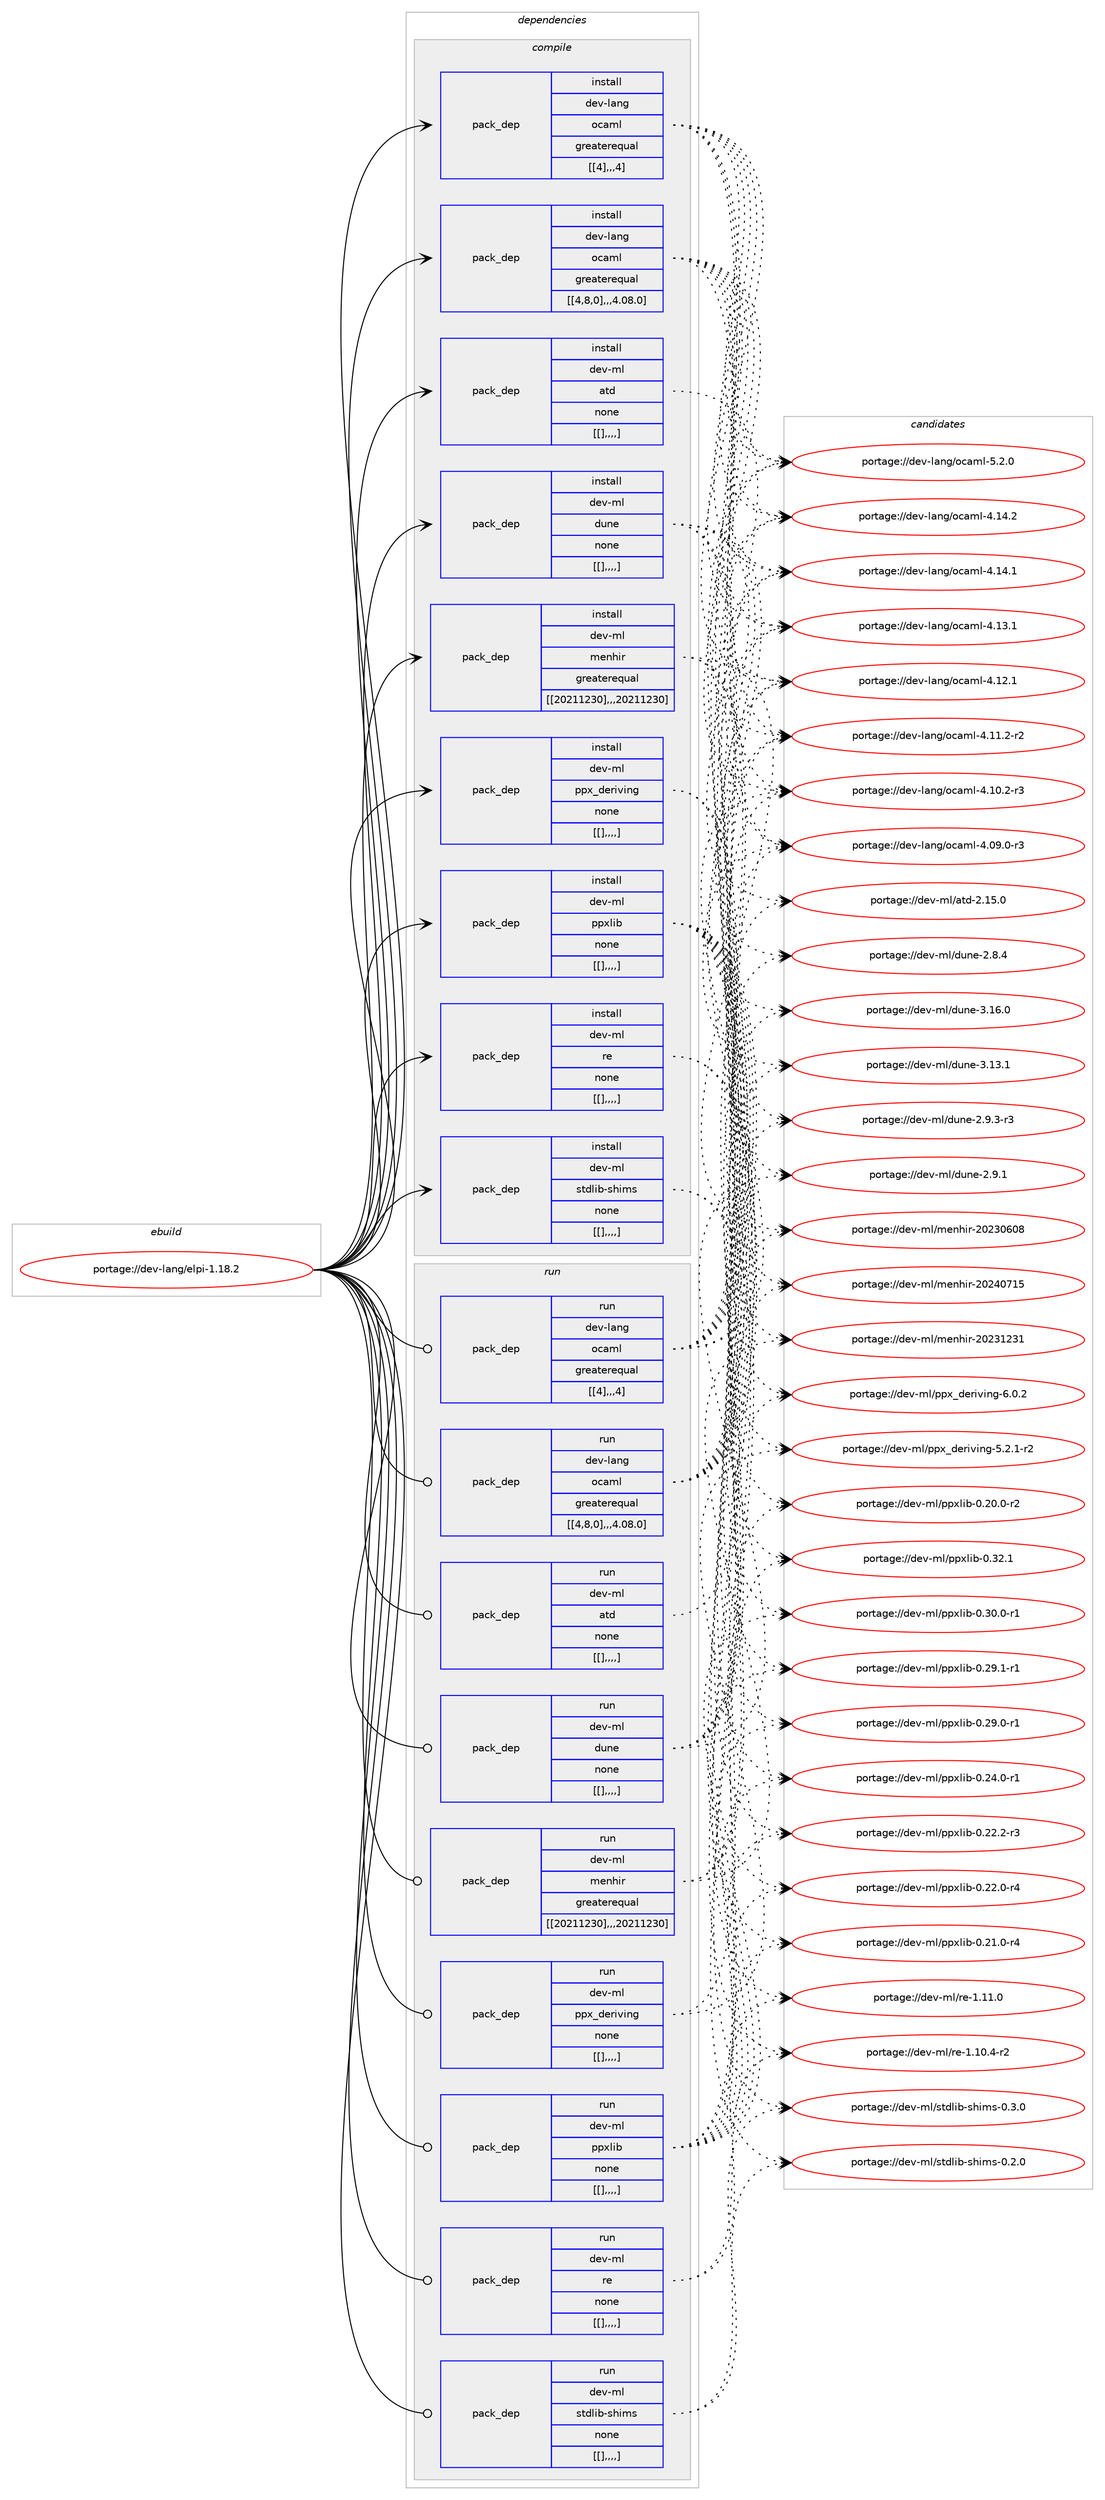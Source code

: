 digraph prolog {

# *************
# Graph options
# *************

newrank=true;
concentrate=true;
compound=true;
graph [rankdir=LR,fontname=Helvetica,fontsize=10,ranksep=1.5];#, ranksep=2.5, nodesep=0.2];
edge  [arrowhead=vee];
node  [fontname=Helvetica,fontsize=10];

# **********
# The ebuild
# **********

subgraph cluster_leftcol {
color=gray;
label=<<i>ebuild</i>>;
id [label="portage://dev-lang/elpi-1.18.2", color=red, width=4, href="../dev-lang/elpi-1.18.2.svg"];
}

# ****************
# The dependencies
# ****************

subgraph cluster_midcol {
color=gray;
label=<<i>dependencies</i>>;
subgraph cluster_compile {
fillcolor="#eeeeee";
style=filled;
label=<<i>compile</i>>;
subgraph pack74764 {
dependency98976 [label=<<TABLE BORDER="0" CELLBORDER="1" CELLSPACING="0" CELLPADDING="4" WIDTH="220"><TR><TD ROWSPAN="6" CELLPADDING="30">pack_dep</TD></TR><TR><TD WIDTH="110">install</TD></TR><TR><TD>dev-lang</TD></TR><TR><TD>ocaml</TD></TR><TR><TD>greaterequal</TD></TR><TR><TD>[[4],,,4]</TD></TR></TABLE>>, shape=none, color=blue];
}
id:e -> dependency98976:w [weight=20,style="solid",arrowhead="vee"];
subgraph pack74765 {
dependency98977 [label=<<TABLE BORDER="0" CELLBORDER="1" CELLSPACING="0" CELLPADDING="4" WIDTH="220"><TR><TD ROWSPAN="6" CELLPADDING="30">pack_dep</TD></TR><TR><TD WIDTH="110">install</TD></TR><TR><TD>dev-lang</TD></TR><TR><TD>ocaml</TD></TR><TR><TD>greaterequal</TD></TR><TR><TD>[[4,8,0],,,4.08.0]</TD></TR></TABLE>>, shape=none, color=blue];
}
id:e -> dependency98977:w [weight=20,style="solid",arrowhead="vee"];
subgraph pack74766 {
dependency98978 [label=<<TABLE BORDER="0" CELLBORDER="1" CELLSPACING="0" CELLPADDING="4" WIDTH="220"><TR><TD ROWSPAN="6" CELLPADDING="30">pack_dep</TD></TR><TR><TD WIDTH="110">install</TD></TR><TR><TD>dev-ml</TD></TR><TR><TD>atd</TD></TR><TR><TD>none</TD></TR><TR><TD>[[],,,,]</TD></TR></TABLE>>, shape=none, color=blue];
}
id:e -> dependency98978:w [weight=20,style="solid",arrowhead="vee"];
subgraph pack74767 {
dependency98979 [label=<<TABLE BORDER="0" CELLBORDER="1" CELLSPACING="0" CELLPADDING="4" WIDTH="220"><TR><TD ROWSPAN="6" CELLPADDING="30">pack_dep</TD></TR><TR><TD WIDTH="110">install</TD></TR><TR><TD>dev-ml</TD></TR><TR><TD>dune</TD></TR><TR><TD>none</TD></TR><TR><TD>[[],,,,]</TD></TR></TABLE>>, shape=none, color=blue];
}
id:e -> dependency98979:w [weight=20,style="solid",arrowhead="vee"];
subgraph pack74768 {
dependency98980 [label=<<TABLE BORDER="0" CELLBORDER="1" CELLSPACING="0" CELLPADDING="4" WIDTH="220"><TR><TD ROWSPAN="6" CELLPADDING="30">pack_dep</TD></TR><TR><TD WIDTH="110">install</TD></TR><TR><TD>dev-ml</TD></TR><TR><TD>menhir</TD></TR><TR><TD>greaterequal</TD></TR><TR><TD>[[20211230],,,20211230]</TD></TR></TABLE>>, shape=none, color=blue];
}
id:e -> dependency98980:w [weight=20,style="solid",arrowhead="vee"];
subgraph pack74769 {
dependency98981 [label=<<TABLE BORDER="0" CELLBORDER="1" CELLSPACING="0" CELLPADDING="4" WIDTH="220"><TR><TD ROWSPAN="6" CELLPADDING="30">pack_dep</TD></TR><TR><TD WIDTH="110">install</TD></TR><TR><TD>dev-ml</TD></TR><TR><TD>ppx_deriving</TD></TR><TR><TD>none</TD></TR><TR><TD>[[],,,,]</TD></TR></TABLE>>, shape=none, color=blue];
}
id:e -> dependency98981:w [weight=20,style="solid",arrowhead="vee"];
subgraph pack74770 {
dependency98982 [label=<<TABLE BORDER="0" CELLBORDER="1" CELLSPACING="0" CELLPADDING="4" WIDTH="220"><TR><TD ROWSPAN="6" CELLPADDING="30">pack_dep</TD></TR><TR><TD WIDTH="110">install</TD></TR><TR><TD>dev-ml</TD></TR><TR><TD>ppxlib</TD></TR><TR><TD>none</TD></TR><TR><TD>[[],,,,]</TD></TR></TABLE>>, shape=none, color=blue];
}
id:e -> dependency98982:w [weight=20,style="solid",arrowhead="vee"];
subgraph pack74771 {
dependency98983 [label=<<TABLE BORDER="0" CELLBORDER="1" CELLSPACING="0" CELLPADDING="4" WIDTH="220"><TR><TD ROWSPAN="6" CELLPADDING="30">pack_dep</TD></TR><TR><TD WIDTH="110">install</TD></TR><TR><TD>dev-ml</TD></TR><TR><TD>re</TD></TR><TR><TD>none</TD></TR><TR><TD>[[],,,,]</TD></TR></TABLE>>, shape=none, color=blue];
}
id:e -> dependency98983:w [weight=20,style="solid",arrowhead="vee"];
subgraph pack74772 {
dependency98984 [label=<<TABLE BORDER="0" CELLBORDER="1" CELLSPACING="0" CELLPADDING="4" WIDTH="220"><TR><TD ROWSPAN="6" CELLPADDING="30">pack_dep</TD></TR><TR><TD WIDTH="110">install</TD></TR><TR><TD>dev-ml</TD></TR><TR><TD>stdlib-shims</TD></TR><TR><TD>none</TD></TR><TR><TD>[[],,,,]</TD></TR></TABLE>>, shape=none, color=blue];
}
id:e -> dependency98984:w [weight=20,style="solid",arrowhead="vee"];
}
subgraph cluster_compileandrun {
fillcolor="#eeeeee";
style=filled;
label=<<i>compile and run</i>>;
}
subgraph cluster_run {
fillcolor="#eeeeee";
style=filled;
label=<<i>run</i>>;
subgraph pack74773 {
dependency98985 [label=<<TABLE BORDER="0" CELLBORDER="1" CELLSPACING="0" CELLPADDING="4" WIDTH="220"><TR><TD ROWSPAN="6" CELLPADDING="30">pack_dep</TD></TR><TR><TD WIDTH="110">run</TD></TR><TR><TD>dev-lang</TD></TR><TR><TD>ocaml</TD></TR><TR><TD>greaterequal</TD></TR><TR><TD>[[4],,,4]</TD></TR></TABLE>>, shape=none, color=blue];
}
id:e -> dependency98985:w [weight=20,style="solid",arrowhead="odot"];
subgraph pack74774 {
dependency98986 [label=<<TABLE BORDER="0" CELLBORDER="1" CELLSPACING="0" CELLPADDING="4" WIDTH="220"><TR><TD ROWSPAN="6" CELLPADDING="30">pack_dep</TD></TR><TR><TD WIDTH="110">run</TD></TR><TR><TD>dev-lang</TD></TR><TR><TD>ocaml</TD></TR><TR><TD>greaterequal</TD></TR><TR><TD>[[4,8,0],,,4.08.0]</TD></TR></TABLE>>, shape=none, color=blue];
}
id:e -> dependency98986:w [weight=20,style="solid",arrowhead="odot"];
subgraph pack74775 {
dependency98987 [label=<<TABLE BORDER="0" CELLBORDER="1" CELLSPACING="0" CELLPADDING="4" WIDTH="220"><TR><TD ROWSPAN="6" CELLPADDING="30">pack_dep</TD></TR><TR><TD WIDTH="110">run</TD></TR><TR><TD>dev-ml</TD></TR><TR><TD>atd</TD></TR><TR><TD>none</TD></TR><TR><TD>[[],,,,]</TD></TR></TABLE>>, shape=none, color=blue];
}
id:e -> dependency98987:w [weight=20,style="solid",arrowhead="odot"];
subgraph pack74776 {
dependency98988 [label=<<TABLE BORDER="0" CELLBORDER="1" CELLSPACING="0" CELLPADDING="4" WIDTH="220"><TR><TD ROWSPAN="6" CELLPADDING="30">pack_dep</TD></TR><TR><TD WIDTH="110">run</TD></TR><TR><TD>dev-ml</TD></TR><TR><TD>dune</TD></TR><TR><TD>none</TD></TR><TR><TD>[[],,,,]</TD></TR></TABLE>>, shape=none, color=blue];
}
id:e -> dependency98988:w [weight=20,style="solid",arrowhead="odot"];
subgraph pack74777 {
dependency98989 [label=<<TABLE BORDER="0" CELLBORDER="1" CELLSPACING="0" CELLPADDING="4" WIDTH="220"><TR><TD ROWSPAN="6" CELLPADDING="30">pack_dep</TD></TR><TR><TD WIDTH="110">run</TD></TR><TR><TD>dev-ml</TD></TR><TR><TD>menhir</TD></TR><TR><TD>greaterequal</TD></TR><TR><TD>[[20211230],,,20211230]</TD></TR></TABLE>>, shape=none, color=blue];
}
id:e -> dependency98989:w [weight=20,style="solid",arrowhead="odot"];
subgraph pack74778 {
dependency98990 [label=<<TABLE BORDER="0" CELLBORDER="1" CELLSPACING="0" CELLPADDING="4" WIDTH="220"><TR><TD ROWSPAN="6" CELLPADDING="30">pack_dep</TD></TR><TR><TD WIDTH="110">run</TD></TR><TR><TD>dev-ml</TD></TR><TR><TD>ppx_deriving</TD></TR><TR><TD>none</TD></TR><TR><TD>[[],,,,]</TD></TR></TABLE>>, shape=none, color=blue];
}
id:e -> dependency98990:w [weight=20,style="solid",arrowhead="odot"];
subgraph pack74779 {
dependency98991 [label=<<TABLE BORDER="0" CELLBORDER="1" CELLSPACING="0" CELLPADDING="4" WIDTH="220"><TR><TD ROWSPAN="6" CELLPADDING="30">pack_dep</TD></TR><TR><TD WIDTH="110">run</TD></TR><TR><TD>dev-ml</TD></TR><TR><TD>ppxlib</TD></TR><TR><TD>none</TD></TR><TR><TD>[[],,,,]</TD></TR></TABLE>>, shape=none, color=blue];
}
id:e -> dependency98991:w [weight=20,style="solid",arrowhead="odot"];
subgraph pack74780 {
dependency98992 [label=<<TABLE BORDER="0" CELLBORDER="1" CELLSPACING="0" CELLPADDING="4" WIDTH="220"><TR><TD ROWSPAN="6" CELLPADDING="30">pack_dep</TD></TR><TR><TD WIDTH="110">run</TD></TR><TR><TD>dev-ml</TD></TR><TR><TD>re</TD></TR><TR><TD>none</TD></TR><TR><TD>[[],,,,]</TD></TR></TABLE>>, shape=none, color=blue];
}
id:e -> dependency98992:w [weight=20,style="solid",arrowhead="odot"];
subgraph pack74781 {
dependency98993 [label=<<TABLE BORDER="0" CELLBORDER="1" CELLSPACING="0" CELLPADDING="4" WIDTH="220"><TR><TD ROWSPAN="6" CELLPADDING="30">pack_dep</TD></TR><TR><TD WIDTH="110">run</TD></TR><TR><TD>dev-ml</TD></TR><TR><TD>stdlib-shims</TD></TR><TR><TD>none</TD></TR><TR><TD>[[],,,,]</TD></TR></TABLE>>, shape=none, color=blue];
}
id:e -> dependency98993:w [weight=20,style="solid",arrowhead="odot"];
}
}

# **************
# The candidates
# **************

subgraph cluster_choices {
rank=same;
color=gray;
label=<<i>candidates</i>>;

subgraph choice74764 {
color=black;
nodesep=1;
choice1001011184510897110103471119997109108455346504648 [label="portage://dev-lang/ocaml-5.2.0", color=red, width=4,href="../dev-lang/ocaml-5.2.0.svg"];
choice100101118451089711010347111999710910845524649524650 [label="portage://dev-lang/ocaml-4.14.2", color=red, width=4,href="../dev-lang/ocaml-4.14.2.svg"];
choice100101118451089711010347111999710910845524649524649 [label="portage://dev-lang/ocaml-4.14.1", color=red, width=4,href="../dev-lang/ocaml-4.14.1.svg"];
choice100101118451089711010347111999710910845524649514649 [label="portage://dev-lang/ocaml-4.13.1", color=red, width=4,href="../dev-lang/ocaml-4.13.1.svg"];
choice100101118451089711010347111999710910845524649504649 [label="portage://dev-lang/ocaml-4.12.1", color=red, width=4,href="../dev-lang/ocaml-4.12.1.svg"];
choice1001011184510897110103471119997109108455246494946504511450 [label="portage://dev-lang/ocaml-4.11.2-r2", color=red, width=4,href="../dev-lang/ocaml-4.11.2-r2.svg"];
choice1001011184510897110103471119997109108455246494846504511451 [label="portage://dev-lang/ocaml-4.10.2-r3", color=red, width=4,href="../dev-lang/ocaml-4.10.2-r3.svg"];
choice1001011184510897110103471119997109108455246485746484511451 [label="portage://dev-lang/ocaml-4.09.0-r3", color=red, width=4,href="../dev-lang/ocaml-4.09.0-r3.svg"];
dependency98976:e -> choice1001011184510897110103471119997109108455346504648:w [style=dotted,weight="100"];
dependency98976:e -> choice100101118451089711010347111999710910845524649524650:w [style=dotted,weight="100"];
dependency98976:e -> choice100101118451089711010347111999710910845524649524649:w [style=dotted,weight="100"];
dependency98976:e -> choice100101118451089711010347111999710910845524649514649:w [style=dotted,weight="100"];
dependency98976:e -> choice100101118451089711010347111999710910845524649504649:w [style=dotted,weight="100"];
dependency98976:e -> choice1001011184510897110103471119997109108455246494946504511450:w [style=dotted,weight="100"];
dependency98976:e -> choice1001011184510897110103471119997109108455246494846504511451:w [style=dotted,weight="100"];
dependency98976:e -> choice1001011184510897110103471119997109108455246485746484511451:w [style=dotted,weight="100"];
}
subgraph choice74765 {
color=black;
nodesep=1;
choice1001011184510897110103471119997109108455346504648 [label="portage://dev-lang/ocaml-5.2.0", color=red, width=4,href="../dev-lang/ocaml-5.2.0.svg"];
choice100101118451089711010347111999710910845524649524650 [label="portage://dev-lang/ocaml-4.14.2", color=red, width=4,href="../dev-lang/ocaml-4.14.2.svg"];
choice100101118451089711010347111999710910845524649524649 [label="portage://dev-lang/ocaml-4.14.1", color=red, width=4,href="../dev-lang/ocaml-4.14.1.svg"];
choice100101118451089711010347111999710910845524649514649 [label="portage://dev-lang/ocaml-4.13.1", color=red, width=4,href="../dev-lang/ocaml-4.13.1.svg"];
choice100101118451089711010347111999710910845524649504649 [label="portage://dev-lang/ocaml-4.12.1", color=red, width=4,href="../dev-lang/ocaml-4.12.1.svg"];
choice1001011184510897110103471119997109108455246494946504511450 [label="portage://dev-lang/ocaml-4.11.2-r2", color=red, width=4,href="../dev-lang/ocaml-4.11.2-r2.svg"];
choice1001011184510897110103471119997109108455246494846504511451 [label="portage://dev-lang/ocaml-4.10.2-r3", color=red, width=4,href="../dev-lang/ocaml-4.10.2-r3.svg"];
choice1001011184510897110103471119997109108455246485746484511451 [label="portage://dev-lang/ocaml-4.09.0-r3", color=red, width=4,href="../dev-lang/ocaml-4.09.0-r3.svg"];
dependency98977:e -> choice1001011184510897110103471119997109108455346504648:w [style=dotted,weight="100"];
dependency98977:e -> choice100101118451089711010347111999710910845524649524650:w [style=dotted,weight="100"];
dependency98977:e -> choice100101118451089711010347111999710910845524649524649:w [style=dotted,weight="100"];
dependency98977:e -> choice100101118451089711010347111999710910845524649514649:w [style=dotted,weight="100"];
dependency98977:e -> choice100101118451089711010347111999710910845524649504649:w [style=dotted,weight="100"];
dependency98977:e -> choice1001011184510897110103471119997109108455246494946504511450:w [style=dotted,weight="100"];
dependency98977:e -> choice1001011184510897110103471119997109108455246494846504511451:w [style=dotted,weight="100"];
dependency98977:e -> choice1001011184510897110103471119997109108455246485746484511451:w [style=dotted,weight="100"];
}
subgraph choice74766 {
color=black;
nodesep=1;
choice10010111845109108479711610045504649534648 [label="portage://dev-ml/atd-2.15.0", color=red, width=4,href="../dev-ml/atd-2.15.0.svg"];
dependency98978:e -> choice10010111845109108479711610045504649534648:w [style=dotted,weight="100"];
}
subgraph choice74767 {
color=black;
nodesep=1;
choice100101118451091084710011711010145514649544648 [label="portage://dev-ml/dune-3.16.0", color=red, width=4,href="../dev-ml/dune-3.16.0.svg"];
choice100101118451091084710011711010145514649514649 [label="portage://dev-ml/dune-3.13.1", color=red, width=4,href="../dev-ml/dune-3.13.1.svg"];
choice10010111845109108471001171101014550465746514511451 [label="portage://dev-ml/dune-2.9.3-r3", color=red, width=4,href="../dev-ml/dune-2.9.3-r3.svg"];
choice1001011184510910847100117110101455046574649 [label="portage://dev-ml/dune-2.9.1", color=red, width=4,href="../dev-ml/dune-2.9.1.svg"];
choice1001011184510910847100117110101455046564652 [label="portage://dev-ml/dune-2.8.4", color=red, width=4,href="../dev-ml/dune-2.8.4.svg"];
dependency98979:e -> choice100101118451091084710011711010145514649544648:w [style=dotted,weight="100"];
dependency98979:e -> choice100101118451091084710011711010145514649514649:w [style=dotted,weight="100"];
dependency98979:e -> choice10010111845109108471001171101014550465746514511451:w [style=dotted,weight="100"];
dependency98979:e -> choice1001011184510910847100117110101455046574649:w [style=dotted,weight="100"];
dependency98979:e -> choice1001011184510910847100117110101455046564652:w [style=dotted,weight="100"];
}
subgraph choice74768 {
color=black;
nodesep=1;
choice1001011184510910847109101110104105114455048505248554953 [label="portage://dev-ml/menhir-20240715", color=red, width=4,href="../dev-ml/menhir-20240715.svg"];
choice1001011184510910847109101110104105114455048505149505149 [label="portage://dev-ml/menhir-20231231", color=red, width=4,href="../dev-ml/menhir-20231231.svg"];
choice1001011184510910847109101110104105114455048505148544856 [label="portage://dev-ml/menhir-20230608", color=red, width=4,href="../dev-ml/menhir-20230608.svg"];
dependency98980:e -> choice1001011184510910847109101110104105114455048505248554953:w [style=dotted,weight="100"];
dependency98980:e -> choice1001011184510910847109101110104105114455048505149505149:w [style=dotted,weight="100"];
dependency98980:e -> choice1001011184510910847109101110104105114455048505148544856:w [style=dotted,weight="100"];
}
subgraph choice74769 {
color=black;
nodesep=1;
choice100101118451091084711211212095100101114105118105110103455446484650 [label="portage://dev-ml/ppx_deriving-6.0.2", color=red, width=4,href="../dev-ml/ppx_deriving-6.0.2.svg"];
choice1001011184510910847112112120951001011141051181051101034553465046494511450 [label="portage://dev-ml/ppx_deriving-5.2.1-r2", color=red, width=4,href="../dev-ml/ppx_deriving-5.2.1-r2.svg"];
dependency98981:e -> choice100101118451091084711211212095100101114105118105110103455446484650:w [style=dotted,weight="100"];
dependency98981:e -> choice1001011184510910847112112120951001011141051181051101034553465046494511450:w [style=dotted,weight="100"];
}
subgraph choice74770 {
color=black;
nodesep=1;
choice10010111845109108471121121201081059845484651504649 [label="portage://dev-ml/ppxlib-0.32.1", color=red, width=4,href="../dev-ml/ppxlib-0.32.1.svg"];
choice100101118451091084711211212010810598454846514846484511449 [label="portage://dev-ml/ppxlib-0.30.0-r1", color=red, width=4,href="../dev-ml/ppxlib-0.30.0-r1.svg"];
choice100101118451091084711211212010810598454846505746494511449 [label="portage://dev-ml/ppxlib-0.29.1-r1", color=red, width=4,href="../dev-ml/ppxlib-0.29.1-r1.svg"];
choice100101118451091084711211212010810598454846505746484511449 [label="portage://dev-ml/ppxlib-0.29.0-r1", color=red, width=4,href="../dev-ml/ppxlib-0.29.0-r1.svg"];
choice100101118451091084711211212010810598454846505246484511449 [label="portage://dev-ml/ppxlib-0.24.0-r1", color=red, width=4,href="../dev-ml/ppxlib-0.24.0-r1.svg"];
choice100101118451091084711211212010810598454846505046504511451 [label="portage://dev-ml/ppxlib-0.22.2-r3", color=red, width=4,href="../dev-ml/ppxlib-0.22.2-r3.svg"];
choice100101118451091084711211212010810598454846505046484511452 [label="portage://dev-ml/ppxlib-0.22.0-r4", color=red, width=4,href="../dev-ml/ppxlib-0.22.0-r4.svg"];
choice100101118451091084711211212010810598454846504946484511452 [label="portage://dev-ml/ppxlib-0.21.0-r4", color=red, width=4,href="../dev-ml/ppxlib-0.21.0-r4.svg"];
choice100101118451091084711211212010810598454846504846484511450 [label="portage://dev-ml/ppxlib-0.20.0-r2", color=red, width=4,href="../dev-ml/ppxlib-0.20.0-r2.svg"];
dependency98982:e -> choice10010111845109108471121121201081059845484651504649:w [style=dotted,weight="100"];
dependency98982:e -> choice100101118451091084711211212010810598454846514846484511449:w [style=dotted,weight="100"];
dependency98982:e -> choice100101118451091084711211212010810598454846505746494511449:w [style=dotted,weight="100"];
dependency98982:e -> choice100101118451091084711211212010810598454846505746484511449:w [style=dotted,weight="100"];
dependency98982:e -> choice100101118451091084711211212010810598454846505246484511449:w [style=dotted,weight="100"];
dependency98982:e -> choice100101118451091084711211212010810598454846505046504511451:w [style=dotted,weight="100"];
dependency98982:e -> choice100101118451091084711211212010810598454846505046484511452:w [style=dotted,weight="100"];
dependency98982:e -> choice100101118451091084711211212010810598454846504946484511452:w [style=dotted,weight="100"];
dependency98982:e -> choice100101118451091084711211212010810598454846504846484511450:w [style=dotted,weight="100"];
}
subgraph choice74771 {
color=black;
nodesep=1;
choice100101118451091084711410145494649494648 [label="portage://dev-ml/re-1.11.0", color=red, width=4,href="../dev-ml/re-1.11.0.svg"];
choice1001011184510910847114101454946494846524511450 [label="portage://dev-ml/re-1.10.4-r2", color=red, width=4,href="../dev-ml/re-1.10.4-r2.svg"];
dependency98983:e -> choice100101118451091084711410145494649494648:w [style=dotted,weight="100"];
dependency98983:e -> choice1001011184510910847114101454946494846524511450:w [style=dotted,weight="100"];
}
subgraph choice74772 {
color=black;
nodesep=1;
choice10010111845109108471151161001081059845115104105109115454846514648 [label="portage://dev-ml/stdlib-shims-0.3.0", color=red, width=4,href="../dev-ml/stdlib-shims-0.3.0.svg"];
choice10010111845109108471151161001081059845115104105109115454846504648 [label="portage://dev-ml/stdlib-shims-0.2.0", color=red, width=4,href="../dev-ml/stdlib-shims-0.2.0.svg"];
dependency98984:e -> choice10010111845109108471151161001081059845115104105109115454846514648:w [style=dotted,weight="100"];
dependency98984:e -> choice10010111845109108471151161001081059845115104105109115454846504648:w [style=dotted,weight="100"];
}
subgraph choice74773 {
color=black;
nodesep=1;
choice1001011184510897110103471119997109108455346504648 [label="portage://dev-lang/ocaml-5.2.0", color=red, width=4,href="../dev-lang/ocaml-5.2.0.svg"];
choice100101118451089711010347111999710910845524649524650 [label="portage://dev-lang/ocaml-4.14.2", color=red, width=4,href="../dev-lang/ocaml-4.14.2.svg"];
choice100101118451089711010347111999710910845524649524649 [label="portage://dev-lang/ocaml-4.14.1", color=red, width=4,href="../dev-lang/ocaml-4.14.1.svg"];
choice100101118451089711010347111999710910845524649514649 [label="portage://dev-lang/ocaml-4.13.1", color=red, width=4,href="../dev-lang/ocaml-4.13.1.svg"];
choice100101118451089711010347111999710910845524649504649 [label="portage://dev-lang/ocaml-4.12.1", color=red, width=4,href="../dev-lang/ocaml-4.12.1.svg"];
choice1001011184510897110103471119997109108455246494946504511450 [label="portage://dev-lang/ocaml-4.11.2-r2", color=red, width=4,href="../dev-lang/ocaml-4.11.2-r2.svg"];
choice1001011184510897110103471119997109108455246494846504511451 [label="portage://dev-lang/ocaml-4.10.2-r3", color=red, width=4,href="../dev-lang/ocaml-4.10.2-r3.svg"];
choice1001011184510897110103471119997109108455246485746484511451 [label="portage://dev-lang/ocaml-4.09.0-r3", color=red, width=4,href="../dev-lang/ocaml-4.09.0-r3.svg"];
dependency98985:e -> choice1001011184510897110103471119997109108455346504648:w [style=dotted,weight="100"];
dependency98985:e -> choice100101118451089711010347111999710910845524649524650:w [style=dotted,weight="100"];
dependency98985:e -> choice100101118451089711010347111999710910845524649524649:w [style=dotted,weight="100"];
dependency98985:e -> choice100101118451089711010347111999710910845524649514649:w [style=dotted,weight="100"];
dependency98985:e -> choice100101118451089711010347111999710910845524649504649:w [style=dotted,weight="100"];
dependency98985:e -> choice1001011184510897110103471119997109108455246494946504511450:w [style=dotted,weight="100"];
dependency98985:e -> choice1001011184510897110103471119997109108455246494846504511451:w [style=dotted,weight="100"];
dependency98985:e -> choice1001011184510897110103471119997109108455246485746484511451:w [style=dotted,weight="100"];
}
subgraph choice74774 {
color=black;
nodesep=1;
choice1001011184510897110103471119997109108455346504648 [label="portage://dev-lang/ocaml-5.2.0", color=red, width=4,href="../dev-lang/ocaml-5.2.0.svg"];
choice100101118451089711010347111999710910845524649524650 [label="portage://dev-lang/ocaml-4.14.2", color=red, width=4,href="../dev-lang/ocaml-4.14.2.svg"];
choice100101118451089711010347111999710910845524649524649 [label="portage://dev-lang/ocaml-4.14.1", color=red, width=4,href="../dev-lang/ocaml-4.14.1.svg"];
choice100101118451089711010347111999710910845524649514649 [label="portage://dev-lang/ocaml-4.13.1", color=red, width=4,href="../dev-lang/ocaml-4.13.1.svg"];
choice100101118451089711010347111999710910845524649504649 [label="portage://dev-lang/ocaml-4.12.1", color=red, width=4,href="../dev-lang/ocaml-4.12.1.svg"];
choice1001011184510897110103471119997109108455246494946504511450 [label="portage://dev-lang/ocaml-4.11.2-r2", color=red, width=4,href="../dev-lang/ocaml-4.11.2-r2.svg"];
choice1001011184510897110103471119997109108455246494846504511451 [label="portage://dev-lang/ocaml-4.10.2-r3", color=red, width=4,href="../dev-lang/ocaml-4.10.2-r3.svg"];
choice1001011184510897110103471119997109108455246485746484511451 [label="portage://dev-lang/ocaml-4.09.0-r3", color=red, width=4,href="../dev-lang/ocaml-4.09.0-r3.svg"];
dependency98986:e -> choice1001011184510897110103471119997109108455346504648:w [style=dotted,weight="100"];
dependency98986:e -> choice100101118451089711010347111999710910845524649524650:w [style=dotted,weight="100"];
dependency98986:e -> choice100101118451089711010347111999710910845524649524649:w [style=dotted,weight="100"];
dependency98986:e -> choice100101118451089711010347111999710910845524649514649:w [style=dotted,weight="100"];
dependency98986:e -> choice100101118451089711010347111999710910845524649504649:w [style=dotted,weight="100"];
dependency98986:e -> choice1001011184510897110103471119997109108455246494946504511450:w [style=dotted,weight="100"];
dependency98986:e -> choice1001011184510897110103471119997109108455246494846504511451:w [style=dotted,weight="100"];
dependency98986:e -> choice1001011184510897110103471119997109108455246485746484511451:w [style=dotted,weight="100"];
}
subgraph choice74775 {
color=black;
nodesep=1;
choice10010111845109108479711610045504649534648 [label="portage://dev-ml/atd-2.15.0", color=red, width=4,href="../dev-ml/atd-2.15.0.svg"];
dependency98987:e -> choice10010111845109108479711610045504649534648:w [style=dotted,weight="100"];
}
subgraph choice74776 {
color=black;
nodesep=1;
choice100101118451091084710011711010145514649544648 [label="portage://dev-ml/dune-3.16.0", color=red, width=4,href="../dev-ml/dune-3.16.0.svg"];
choice100101118451091084710011711010145514649514649 [label="portage://dev-ml/dune-3.13.1", color=red, width=4,href="../dev-ml/dune-3.13.1.svg"];
choice10010111845109108471001171101014550465746514511451 [label="portage://dev-ml/dune-2.9.3-r3", color=red, width=4,href="../dev-ml/dune-2.9.3-r3.svg"];
choice1001011184510910847100117110101455046574649 [label="portage://dev-ml/dune-2.9.1", color=red, width=4,href="../dev-ml/dune-2.9.1.svg"];
choice1001011184510910847100117110101455046564652 [label="portage://dev-ml/dune-2.8.4", color=red, width=4,href="../dev-ml/dune-2.8.4.svg"];
dependency98988:e -> choice100101118451091084710011711010145514649544648:w [style=dotted,weight="100"];
dependency98988:e -> choice100101118451091084710011711010145514649514649:w [style=dotted,weight="100"];
dependency98988:e -> choice10010111845109108471001171101014550465746514511451:w [style=dotted,weight="100"];
dependency98988:e -> choice1001011184510910847100117110101455046574649:w [style=dotted,weight="100"];
dependency98988:e -> choice1001011184510910847100117110101455046564652:w [style=dotted,weight="100"];
}
subgraph choice74777 {
color=black;
nodesep=1;
choice1001011184510910847109101110104105114455048505248554953 [label="portage://dev-ml/menhir-20240715", color=red, width=4,href="../dev-ml/menhir-20240715.svg"];
choice1001011184510910847109101110104105114455048505149505149 [label="portage://dev-ml/menhir-20231231", color=red, width=4,href="../dev-ml/menhir-20231231.svg"];
choice1001011184510910847109101110104105114455048505148544856 [label="portage://dev-ml/menhir-20230608", color=red, width=4,href="../dev-ml/menhir-20230608.svg"];
dependency98989:e -> choice1001011184510910847109101110104105114455048505248554953:w [style=dotted,weight="100"];
dependency98989:e -> choice1001011184510910847109101110104105114455048505149505149:w [style=dotted,weight="100"];
dependency98989:e -> choice1001011184510910847109101110104105114455048505148544856:w [style=dotted,weight="100"];
}
subgraph choice74778 {
color=black;
nodesep=1;
choice100101118451091084711211212095100101114105118105110103455446484650 [label="portage://dev-ml/ppx_deriving-6.0.2", color=red, width=4,href="../dev-ml/ppx_deriving-6.0.2.svg"];
choice1001011184510910847112112120951001011141051181051101034553465046494511450 [label="portage://dev-ml/ppx_deriving-5.2.1-r2", color=red, width=4,href="../dev-ml/ppx_deriving-5.2.1-r2.svg"];
dependency98990:e -> choice100101118451091084711211212095100101114105118105110103455446484650:w [style=dotted,weight="100"];
dependency98990:e -> choice1001011184510910847112112120951001011141051181051101034553465046494511450:w [style=dotted,weight="100"];
}
subgraph choice74779 {
color=black;
nodesep=1;
choice10010111845109108471121121201081059845484651504649 [label="portage://dev-ml/ppxlib-0.32.1", color=red, width=4,href="../dev-ml/ppxlib-0.32.1.svg"];
choice100101118451091084711211212010810598454846514846484511449 [label="portage://dev-ml/ppxlib-0.30.0-r1", color=red, width=4,href="../dev-ml/ppxlib-0.30.0-r1.svg"];
choice100101118451091084711211212010810598454846505746494511449 [label="portage://dev-ml/ppxlib-0.29.1-r1", color=red, width=4,href="../dev-ml/ppxlib-0.29.1-r1.svg"];
choice100101118451091084711211212010810598454846505746484511449 [label="portage://dev-ml/ppxlib-0.29.0-r1", color=red, width=4,href="../dev-ml/ppxlib-0.29.0-r1.svg"];
choice100101118451091084711211212010810598454846505246484511449 [label="portage://dev-ml/ppxlib-0.24.0-r1", color=red, width=4,href="../dev-ml/ppxlib-0.24.0-r1.svg"];
choice100101118451091084711211212010810598454846505046504511451 [label="portage://dev-ml/ppxlib-0.22.2-r3", color=red, width=4,href="../dev-ml/ppxlib-0.22.2-r3.svg"];
choice100101118451091084711211212010810598454846505046484511452 [label="portage://dev-ml/ppxlib-0.22.0-r4", color=red, width=4,href="../dev-ml/ppxlib-0.22.0-r4.svg"];
choice100101118451091084711211212010810598454846504946484511452 [label="portage://dev-ml/ppxlib-0.21.0-r4", color=red, width=4,href="../dev-ml/ppxlib-0.21.0-r4.svg"];
choice100101118451091084711211212010810598454846504846484511450 [label="portage://dev-ml/ppxlib-0.20.0-r2", color=red, width=4,href="../dev-ml/ppxlib-0.20.0-r2.svg"];
dependency98991:e -> choice10010111845109108471121121201081059845484651504649:w [style=dotted,weight="100"];
dependency98991:e -> choice100101118451091084711211212010810598454846514846484511449:w [style=dotted,weight="100"];
dependency98991:e -> choice100101118451091084711211212010810598454846505746494511449:w [style=dotted,weight="100"];
dependency98991:e -> choice100101118451091084711211212010810598454846505746484511449:w [style=dotted,weight="100"];
dependency98991:e -> choice100101118451091084711211212010810598454846505246484511449:w [style=dotted,weight="100"];
dependency98991:e -> choice100101118451091084711211212010810598454846505046504511451:w [style=dotted,weight="100"];
dependency98991:e -> choice100101118451091084711211212010810598454846505046484511452:w [style=dotted,weight="100"];
dependency98991:e -> choice100101118451091084711211212010810598454846504946484511452:w [style=dotted,weight="100"];
dependency98991:e -> choice100101118451091084711211212010810598454846504846484511450:w [style=dotted,weight="100"];
}
subgraph choice74780 {
color=black;
nodesep=1;
choice100101118451091084711410145494649494648 [label="portage://dev-ml/re-1.11.0", color=red, width=4,href="../dev-ml/re-1.11.0.svg"];
choice1001011184510910847114101454946494846524511450 [label="portage://dev-ml/re-1.10.4-r2", color=red, width=4,href="../dev-ml/re-1.10.4-r2.svg"];
dependency98992:e -> choice100101118451091084711410145494649494648:w [style=dotted,weight="100"];
dependency98992:e -> choice1001011184510910847114101454946494846524511450:w [style=dotted,weight="100"];
}
subgraph choice74781 {
color=black;
nodesep=1;
choice10010111845109108471151161001081059845115104105109115454846514648 [label="portage://dev-ml/stdlib-shims-0.3.0", color=red, width=4,href="../dev-ml/stdlib-shims-0.3.0.svg"];
choice10010111845109108471151161001081059845115104105109115454846504648 [label="portage://dev-ml/stdlib-shims-0.2.0", color=red, width=4,href="../dev-ml/stdlib-shims-0.2.0.svg"];
dependency98993:e -> choice10010111845109108471151161001081059845115104105109115454846514648:w [style=dotted,weight="100"];
dependency98993:e -> choice10010111845109108471151161001081059845115104105109115454846504648:w [style=dotted,weight="100"];
}
}

}
